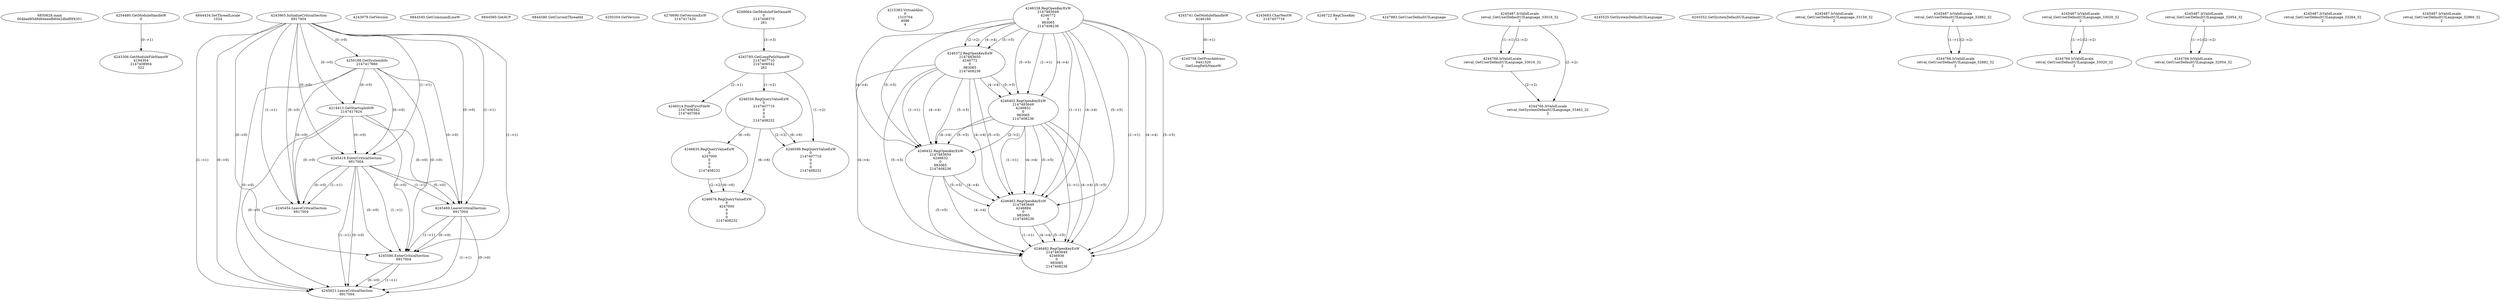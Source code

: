 // Global SCDG with merge call
digraph {
	0 [label="6850628.main
004bed85d8d64eeefb60e2dbdf0f4351"]
	1 [label="4254480.GetModuleHandleW
0"]
	2 [label="6844434.SetThreadLocale
1024"]
	3 [label="4243965.InitializeCriticalSection
6917004"]
	4 [label="4243979.GetVersion
"]
	5 [label="4250188.GetSystemInfo
2147417660"]
	3 -> 5 [label="(0-->0)"]
	6 [label="6844540.GetCommandLineW
"]
	7 [label="4214413.GetStartupInfoW
2147417624"]
	3 -> 7 [label="(0-->0)"]
	5 -> 7 [label="(0-->0)"]
	8 [label="6844560.GetACP
"]
	9 [label="6844580.GetCurrentThreadId
"]
	10 [label="4250204.GetVersion
"]
	11 [label="4276690.GetVersionExW
2147417420"]
	12 [label="4243306.GetModuleFileNameW
4194304
2147408904
522"]
	1 -> 12 [label="(0-->1)"]
	13 [label="4248064.GetModuleFileNameW
0
2147408370
261"]
	14 [label="4215383.VirtualAlloc
0
1310704
4096
4"]
	15 [label="4246338.RegOpenKeyExW
2147483649
4246772
0
983065
2147408236"]
	16 [label="4246372.RegOpenKeyExW
2147483650
4246772
0
983065
2147408236"]
	15 -> 16 [label="(2-->2)"]
	15 -> 16 [label="(4-->4)"]
	15 -> 16 [label="(5-->5)"]
	17 [label="4245741.GetModuleHandleW
4246160"]
	18 [label="4245758.GetProcAddress
9441320
GetLongPathNameW"]
	17 -> 18 [label="(0-->1)"]
	19 [label="4245785.GetLongPathNameW
2147407710
2147406542
261"]
	13 -> 19 [label="(3-->3)"]
	20 [label="4245683.CharNextW
2147407716"]
	21 [label="4246014.FindFirstFileW
2147406542
2147407064"]
	19 -> 21 [label="(2-->1)"]
	22 [label="4246556.RegQueryValueExW
0
2147407710
0
0
0
2147408232"]
	19 -> 22 [label="(1-->2)"]
	23 [label="4246635.RegQueryValueExW
0
4247000
0
0
0
2147408232"]
	22 -> 23 [label="(6-->6)"]
	24 [label="4246676.RegQueryValueExW
0
4247000
0
0
0
2147408232"]
	23 -> 24 [label="(2-->2)"]
	22 -> 24 [label="(6-->6)"]
	23 -> 24 [label="(6-->6)"]
	25 [label="4246722.RegCloseKey
0"]
	26 [label="4246599.RegQueryValueExW
0
2147407710
0
0
0
2147408232"]
	19 -> 26 [label="(1-->2)"]
	22 -> 26 [label="(2-->2)"]
	22 -> 26 [label="(6-->6)"]
	27 [label="4247883.GetUserDefaultUILanguage
"]
	28 [label="4245418.EnterCriticalSection
6917004"]
	3 -> 28 [label="(1-->1)"]
	3 -> 28 [label="(0-->0)"]
	5 -> 28 [label="(0-->0)"]
	7 -> 28 [label="(0-->0)"]
	29 [label="4245469.LeaveCriticalSection
6917004"]
	3 -> 29 [label="(1-->1)"]
	28 -> 29 [label="(1-->1)"]
	3 -> 29 [label="(0-->0)"]
	5 -> 29 [label="(0-->0)"]
	7 -> 29 [label="(0-->0)"]
	28 -> 29 [label="(0-->0)"]
	30 [label="4245487.IsValidLocale
retval_GetUserDefaultUILanguage_33016_32
2"]
	31 [label="4244766.IsValidLocale
retval_GetUserDefaultUILanguage_33016_32
2"]
	30 -> 31 [label="(1-->1)"]
	30 -> 31 [label="(2-->2)"]
	32 [label="4245525.GetSystemDefaultUILanguage
"]
	33 [label="4245552.GetSystemDefaultUILanguage
"]
	34 [label="4244766.IsValidLocale
retval_GetSystemDefaultUILanguage_33462_32
2"]
	30 -> 34 [label="(2-->2)"]
	31 -> 34 [label="(2-->2)"]
	35 [label="4245580.EnterCriticalSection
6917004"]
	3 -> 35 [label="(1-->1)"]
	28 -> 35 [label="(1-->1)"]
	29 -> 35 [label="(1-->1)"]
	3 -> 35 [label="(0-->0)"]
	5 -> 35 [label="(0-->0)"]
	7 -> 35 [label="(0-->0)"]
	28 -> 35 [label="(0-->0)"]
	29 -> 35 [label="(0-->0)"]
	36 [label="4245621.LeaveCriticalSection
6917004"]
	3 -> 36 [label="(1-->1)"]
	28 -> 36 [label="(1-->1)"]
	29 -> 36 [label="(1-->1)"]
	35 -> 36 [label="(1-->1)"]
	3 -> 36 [label="(0-->0)"]
	5 -> 36 [label="(0-->0)"]
	7 -> 36 [label="(0-->0)"]
	28 -> 36 [label="(0-->0)"]
	29 -> 36 [label="(0-->0)"]
	35 -> 36 [label="(0-->0)"]
	37 [label="4246402.RegOpenKeyExW
2147483649
4246832
0
983065
2147408236"]
	15 -> 37 [label="(1-->1)"]
	15 -> 37 [label="(4-->4)"]
	16 -> 37 [label="(4-->4)"]
	15 -> 37 [label="(5-->5)"]
	16 -> 37 [label="(5-->5)"]
	38 [label="4246432.RegOpenKeyExW
2147483650
4246832
0
983065
2147408236"]
	16 -> 38 [label="(1-->1)"]
	37 -> 38 [label="(2-->2)"]
	15 -> 38 [label="(4-->4)"]
	16 -> 38 [label="(4-->4)"]
	37 -> 38 [label="(4-->4)"]
	15 -> 38 [label="(5-->5)"]
	16 -> 38 [label="(5-->5)"]
	37 -> 38 [label="(5-->5)"]
	39 [label="4246462.RegOpenKeyExW
2147483649
4246884
0
983065
2147408236"]
	15 -> 39 [label="(1-->1)"]
	37 -> 39 [label="(1-->1)"]
	15 -> 39 [label="(4-->4)"]
	16 -> 39 [label="(4-->4)"]
	37 -> 39 [label="(4-->4)"]
	38 -> 39 [label="(4-->4)"]
	15 -> 39 [label="(5-->5)"]
	16 -> 39 [label="(5-->5)"]
	37 -> 39 [label="(5-->5)"]
	38 -> 39 [label="(5-->5)"]
	40 [label="4246492.RegOpenKeyExW
2147483649
4246936
0
983065
2147408236"]
	15 -> 40 [label="(1-->1)"]
	37 -> 40 [label="(1-->1)"]
	39 -> 40 [label="(1-->1)"]
	15 -> 40 [label="(4-->4)"]
	16 -> 40 [label="(4-->4)"]
	37 -> 40 [label="(4-->4)"]
	38 -> 40 [label="(4-->4)"]
	39 -> 40 [label="(4-->4)"]
	15 -> 40 [label="(5-->5)"]
	16 -> 40 [label="(5-->5)"]
	37 -> 40 [label="(5-->5)"]
	38 -> 40 [label="(5-->5)"]
	39 -> 40 [label="(5-->5)"]
	41 [label="4245487.IsValidLocale
retval_GetUserDefaultUILanguage_33159_32
2"]
	42 [label="4245454.LeaveCriticalSection
6917004"]
	3 -> 42 [label="(1-->1)"]
	28 -> 42 [label="(1-->1)"]
	3 -> 42 [label="(0-->0)"]
	5 -> 42 [label="(0-->0)"]
	7 -> 42 [label="(0-->0)"]
	28 -> 42 [label="(0-->0)"]
	43 [label="4245487.IsValidLocale
retval_GetUserDefaultUILanguage_32882_32
2"]
	44 [label="4245487.IsValidLocale
retval_GetUserDefaultUILanguage_33020_32
2"]
	45 [label="4245487.IsValidLocale
retval_GetUserDefaultUILanguage_32954_32
2"]
	46 [label="4244766.IsValidLocale
retval_GetUserDefaultUILanguage_32954_32
2"]
	45 -> 46 [label="(1-->1)"]
	45 -> 46 [label="(2-->2)"]
	47 [label="4244766.IsValidLocale
retval_GetUserDefaultUILanguage_32882_32
2"]
	43 -> 47 [label="(1-->1)"]
	43 -> 47 [label="(2-->2)"]
	48 [label="4244766.IsValidLocale
retval_GetUserDefaultUILanguage_33020_32
2"]
	44 -> 48 [label="(1-->1)"]
	44 -> 48 [label="(2-->2)"]
	49 [label="4245487.IsValidLocale
retval_GetUserDefaultUILanguage_33264_32
2"]
	50 [label="4245487.IsValidLocale
retval_GetUserDefaultUILanguage_32960_32
2"]
}
